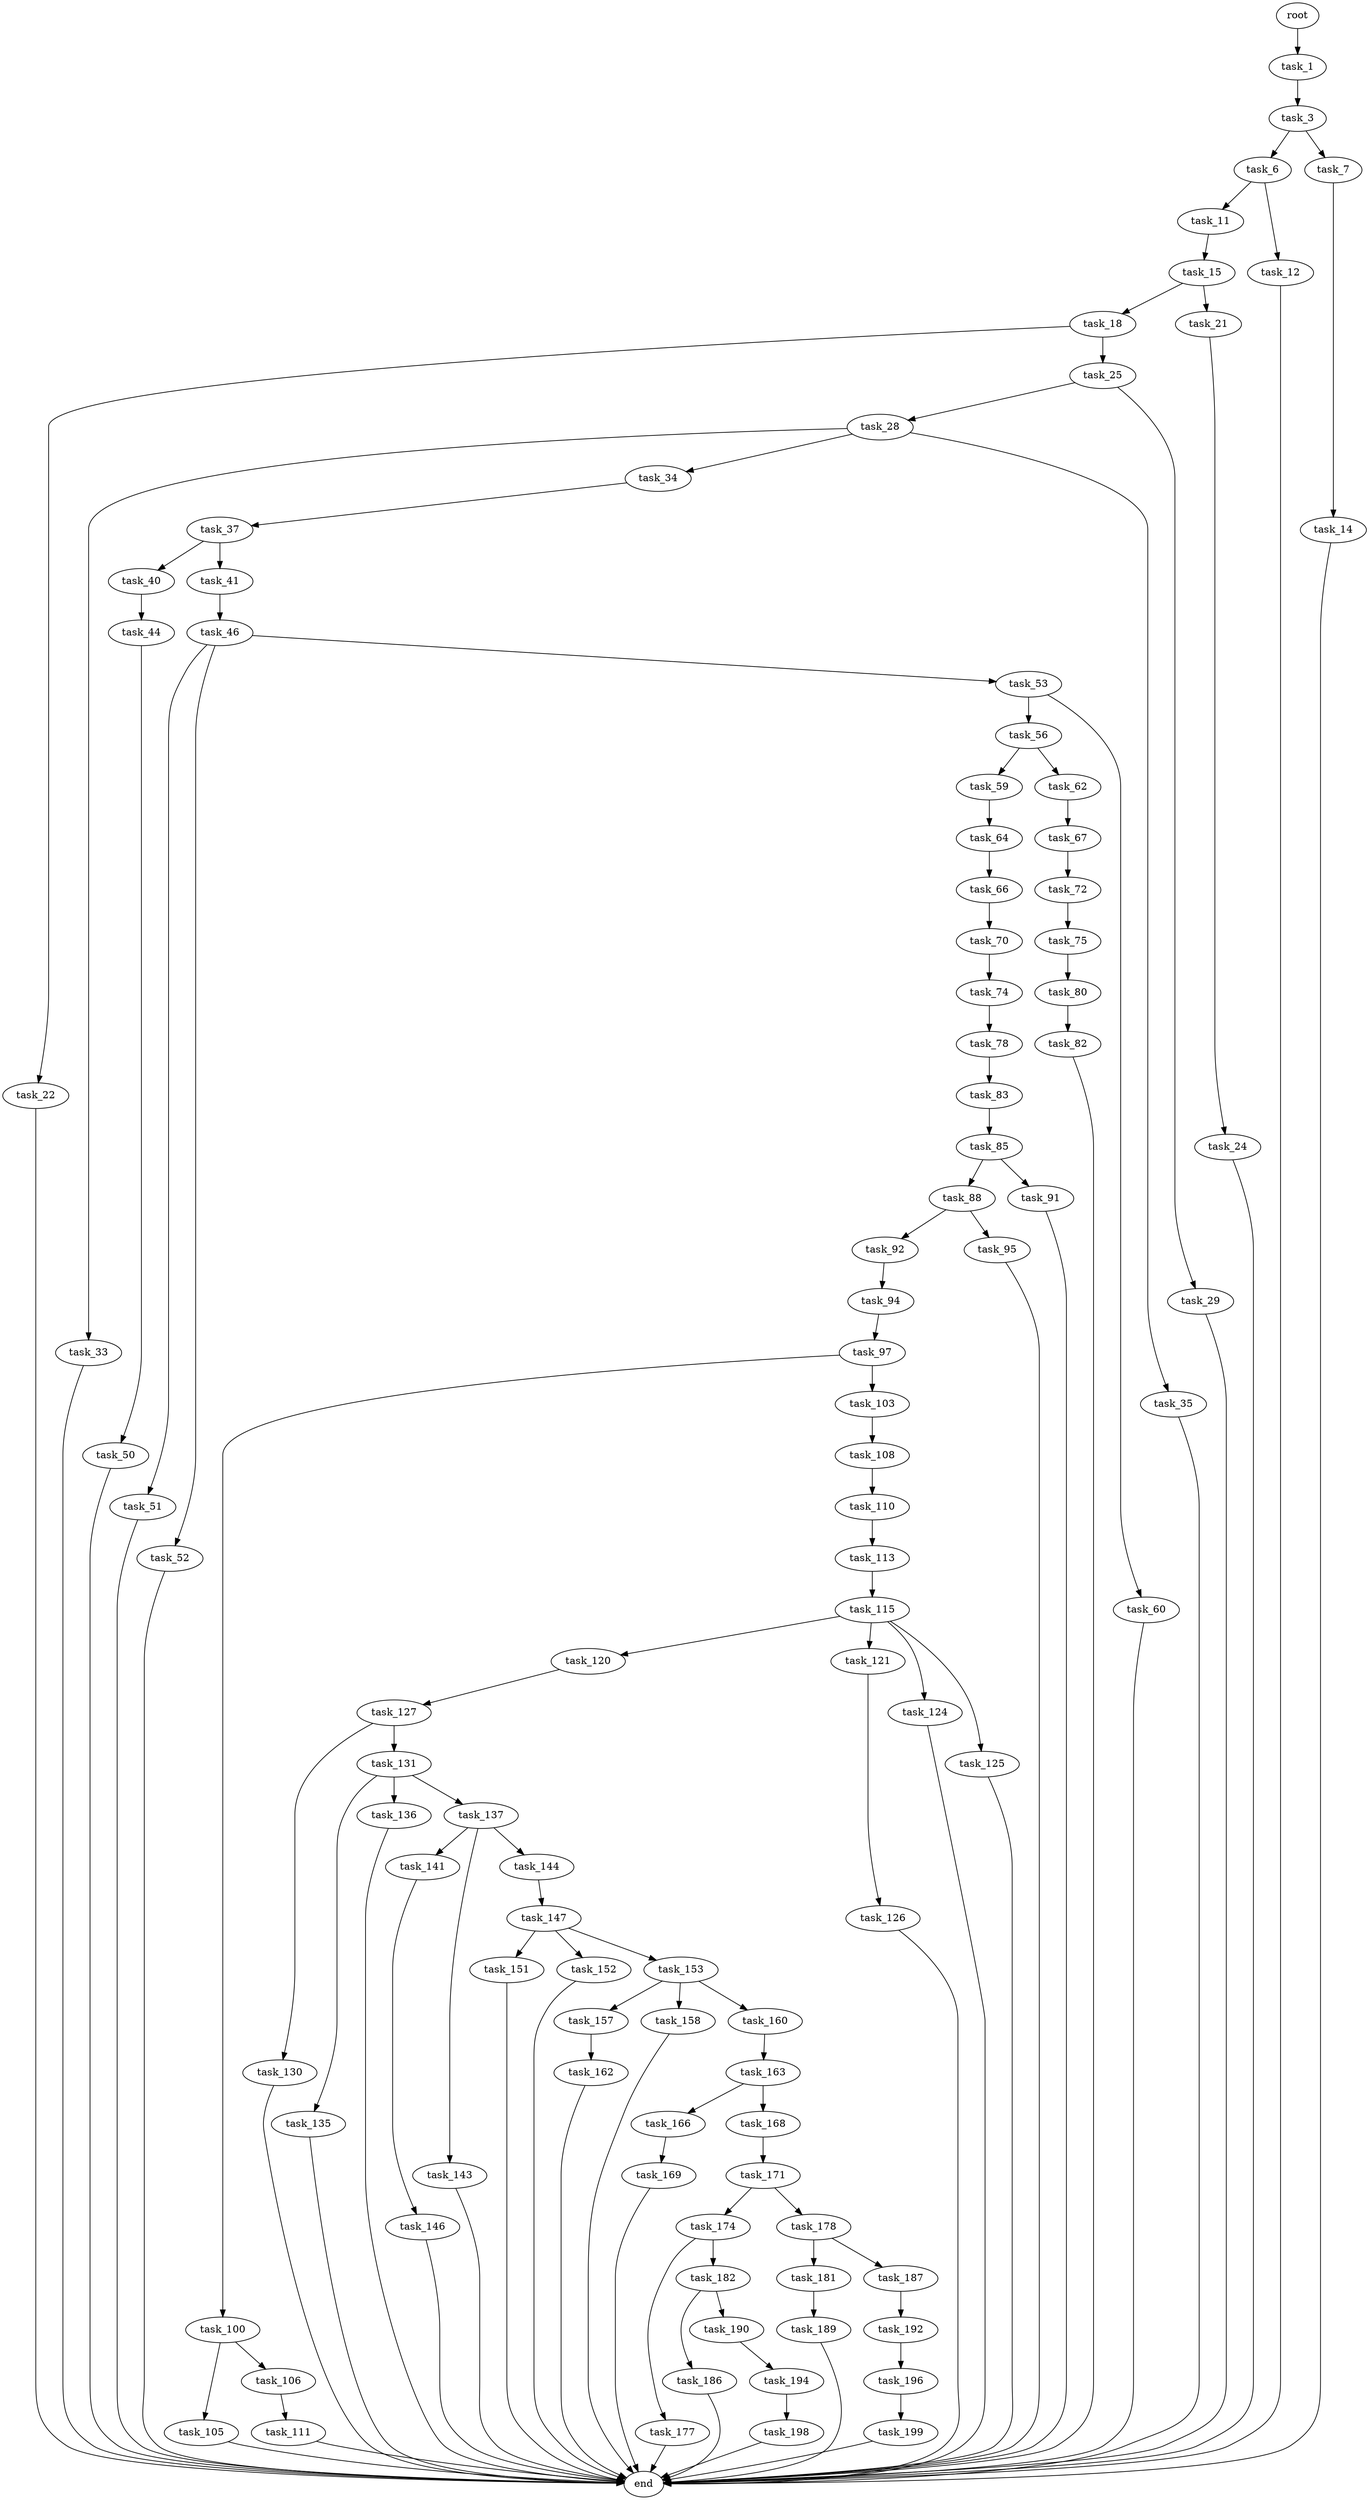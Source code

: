 digraph G {
  root [size="0.000000"];
  task_1 [size="1073741824000.000000"];
  task_3 [size="8589934592.000000"];
  task_6 [size="134217728000.000000"];
  task_7 [size="562993466839.000000"];
  task_11 [size="1289491451.000000"];
  task_12 [size="1128327198.000000"];
  task_14 [size="1073741824000.000000"];
  task_15 [size="4762187863.000000"];
  task_18 [size="782757789696.000000"];
  task_21 [size="28991029248.000000"];
  task_22 [size="8589934592.000000"];
  task_24 [size="549755813888.000000"];
  task_25 [size="28991029248.000000"];
  task_28 [size="522531572687.000000"];
  task_29 [size="83100985336.000000"];
  task_33 [size="4909543619.000000"];
  task_34 [size="5971742038.000000"];
  task_35 [size="368293445632.000000"];
  task_37 [size="1073741824000.000000"];
  task_40 [size="1073741824000.000000"];
  task_41 [size="131329167912.000000"];
  task_44 [size="12279928559.000000"];
  task_46 [size="187216709289.000000"];
  task_50 [size="47002778936.000000"];
  task_51 [size="34714281992.000000"];
  task_52 [size="1214422832.000000"];
  task_53 [size="23718332623.000000"];
  task_56 [size="807831254659.000000"];
  task_59 [size="1073741824000.000000"];
  task_60 [size="259381600248.000000"];
  task_62 [size="231928233984.000000"];
  task_64 [size="549755813888.000000"];
  task_66 [size="1073741824000.000000"];
  task_67 [size="231928233984.000000"];
  task_70 [size="81543266309.000000"];
  task_72 [size="31051047060.000000"];
  task_74 [size="368293445632.000000"];
  task_75 [size="1498273224.000000"];
  task_78 [size="46568344651.000000"];
  task_80 [size="47580740682.000000"];
  task_82 [size="605212619762.000000"];
  task_83 [size="2006962547.000000"];
  task_85 [size="30709475311.000000"];
  task_88 [size="782757789696.000000"];
  task_91 [size="267401631437.000000"];
  task_92 [size="1024780811972.000000"];
  task_94 [size="6648555368.000000"];
  task_95 [size="68719476736.000000"];
  task_97 [size="25822066621.000000"];
  task_100 [size="706038060082.000000"];
  task_103 [size="197841327083.000000"];
  task_105 [size="782757789696.000000"];
  task_106 [size="41821317724.000000"];
  task_108 [size="2760005412.000000"];
  task_110 [size="942805253217.000000"];
  task_111 [size="28991029248.000000"];
  task_113 [size="37328011690.000000"];
  task_115 [size="185664361059.000000"];
  task_120 [size="456849477577.000000"];
  task_121 [size="782757789696.000000"];
  task_124 [size="26629079089.000000"];
  task_125 [size="8454574880.000000"];
  task_126 [size="23187900237.000000"];
  task_127 [size="782757789696.000000"];
  task_130 [size="8589934592.000000"];
  task_131 [size="2703646683.000000"];
  task_135 [size="632031114750.000000"];
  task_136 [size="706844250765.000000"];
  task_137 [size="134217728000.000000"];
  task_141 [size="10490816581.000000"];
  task_143 [size="28991029248.000000"];
  task_144 [size="68719476736.000000"];
  task_146 [size="68719476736.000000"];
  task_147 [size="514497663619.000000"];
  task_151 [size="23808670034.000000"];
  task_152 [size="68719476736.000000"];
  task_153 [size="782757789696.000000"];
  task_157 [size="782757789696.000000"];
  task_158 [size="37682996540.000000"];
  task_160 [size="40460151653.000000"];
  task_162 [size="6032124559.000000"];
  task_163 [size="134217728000.000000"];
  task_166 [size="25121559626.000000"];
  task_168 [size="134217728000.000000"];
  task_169 [size="22785673601.000000"];
  task_171 [size="368293445632.000000"];
  task_174 [size="549755813888.000000"];
  task_177 [size="368293445632.000000"];
  task_178 [size="782757789696.000000"];
  task_181 [size="51294191204.000000"];
  task_182 [size="4086126171.000000"];
  task_186 [size="1791284705.000000"];
  task_187 [size="12436731158.000000"];
  task_189 [size="306652216695.000000"];
  task_190 [size="50242807827.000000"];
  task_192 [size="232630417616.000000"];
  task_194 [size="8589934592.000000"];
  task_196 [size="68719476736.000000"];
  task_198 [size="134217728000.000000"];
  task_199 [size="820912809683.000000"];
  end [size="0.000000"];

  root -> task_1 [size="1.000000"];
  task_1 -> task_3 [size="838860800.000000"];
  task_3 -> task_6 [size="33554432.000000"];
  task_3 -> task_7 [size="33554432.000000"];
  task_6 -> task_11 [size="209715200.000000"];
  task_6 -> task_12 [size="209715200.000000"];
  task_7 -> task_14 [size="411041792.000000"];
  task_11 -> task_15 [size="33554432.000000"];
  task_12 -> end [size="1.000000"];
  task_14 -> end [size="1.000000"];
  task_15 -> task_18 [size="75497472.000000"];
  task_15 -> task_21 [size="75497472.000000"];
  task_18 -> task_22 [size="679477248.000000"];
  task_18 -> task_25 [size="679477248.000000"];
  task_21 -> task_24 [size="75497472.000000"];
  task_22 -> end [size="1.000000"];
  task_24 -> end [size="1.000000"];
  task_25 -> task_28 [size="75497472.000000"];
  task_25 -> task_29 [size="75497472.000000"];
  task_28 -> task_33 [size="536870912.000000"];
  task_28 -> task_34 [size="536870912.000000"];
  task_28 -> task_35 [size="536870912.000000"];
  task_29 -> end [size="1.000000"];
  task_33 -> end [size="1.000000"];
  task_34 -> task_37 [size="411041792.000000"];
  task_35 -> end [size="1.000000"];
  task_37 -> task_40 [size="838860800.000000"];
  task_37 -> task_41 [size="838860800.000000"];
  task_40 -> task_44 [size="838860800.000000"];
  task_41 -> task_46 [size="134217728.000000"];
  task_44 -> task_50 [size="209715200.000000"];
  task_46 -> task_51 [size="411041792.000000"];
  task_46 -> task_52 [size="411041792.000000"];
  task_46 -> task_53 [size="411041792.000000"];
  task_50 -> end [size="1.000000"];
  task_51 -> end [size="1.000000"];
  task_52 -> end [size="1.000000"];
  task_53 -> task_56 [size="33554432.000000"];
  task_53 -> task_60 [size="33554432.000000"];
  task_56 -> task_59 [size="536870912.000000"];
  task_56 -> task_62 [size="536870912.000000"];
  task_59 -> task_64 [size="838860800.000000"];
  task_60 -> end [size="1.000000"];
  task_62 -> task_67 [size="301989888.000000"];
  task_64 -> task_66 [size="536870912.000000"];
  task_66 -> task_70 [size="838860800.000000"];
  task_67 -> task_72 [size="301989888.000000"];
  task_70 -> task_74 [size="75497472.000000"];
  task_72 -> task_75 [size="536870912.000000"];
  task_74 -> task_78 [size="411041792.000000"];
  task_75 -> task_80 [size="33554432.000000"];
  task_78 -> task_83 [size="838860800.000000"];
  task_80 -> task_82 [size="75497472.000000"];
  task_82 -> end [size="1.000000"];
  task_83 -> task_85 [size="134217728.000000"];
  task_85 -> task_88 [size="679477248.000000"];
  task_85 -> task_91 [size="679477248.000000"];
  task_88 -> task_92 [size="679477248.000000"];
  task_88 -> task_95 [size="679477248.000000"];
  task_91 -> end [size="1.000000"];
  task_92 -> task_94 [size="838860800.000000"];
  task_94 -> task_97 [size="209715200.000000"];
  task_95 -> end [size="1.000000"];
  task_97 -> task_100 [size="536870912.000000"];
  task_97 -> task_103 [size="536870912.000000"];
  task_100 -> task_105 [size="838860800.000000"];
  task_100 -> task_106 [size="838860800.000000"];
  task_103 -> task_108 [size="134217728.000000"];
  task_105 -> end [size="1.000000"];
  task_106 -> task_111 [size="838860800.000000"];
  task_108 -> task_110 [size="75497472.000000"];
  task_110 -> task_113 [size="838860800.000000"];
  task_111 -> end [size="1.000000"];
  task_113 -> task_115 [size="75497472.000000"];
  task_115 -> task_120 [size="209715200.000000"];
  task_115 -> task_121 [size="209715200.000000"];
  task_115 -> task_124 [size="209715200.000000"];
  task_115 -> task_125 [size="209715200.000000"];
  task_120 -> task_127 [size="679477248.000000"];
  task_121 -> task_126 [size="679477248.000000"];
  task_124 -> end [size="1.000000"];
  task_125 -> end [size="1.000000"];
  task_126 -> end [size="1.000000"];
  task_127 -> task_130 [size="679477248.000000"];
  task_127 -> task_131 [size="679477248.000000"];
  task_130 -> end [size="1.000000"];
  task_131 -> task_135 [size="75497472.000000"];
  task_131 -> task_136 [size="75497472.000000"];
  task_131 -> task_137 [size="75497472.000000"];
  task_135 -> end [size="1.000000"];
  task_136 -> end [size="1.000000"];
  task_137 -> task_141 [size="209715200.000000"];
  task_137 -> task_143 [size="209715200.000000"];
  task_137 -> task_144 [size="209715200.000000"];
  task_141 -> task_146 [size="411041792.000000"];
  task_143 -> end [size="1.000000"];
  task_144 -> task_147 [size="134217728.000000"];
  task_146 -> end [size="1.000000"];
  task_147 -> task_151 [size="411041792.000000"];
  task_147 -> task_152 [size="411041792.000000"];
  task_147 -> task_153 [size="411041792.000000"];
  task_151 -> end [size="1.000000"];
  task_152 -> end [size="1.000000"];
  task_153 -> task_157 [size="679477248.000000"];
  task_153 -> task_158 [size="679477248.000000"];
  task_153 -> task_160 [size="679477248.000000"];
  task_157 -> task_162 [size="679477248.000000"];
  task_158 -> end [size="1.000000"];
  task_160 -> task_163 [size="679477248.000000"];
  task_162 -> end [size="1.000000"];
  task_163 -> task_166 [size="209715200.000000"];
  task_163 -> task_168 [size="209715200.000000"];
  task_166 -> task_169 [size="33554432.000000"];
  task_168 -> task_171 [size="209715200.000000"];
  task_169 -> end [size="1.000000"];
  task_171 -> task_174 [size="411041792.000000"];
  task_171 -> task_178 [size="411041792.000000"];
  task_174 -> task_177 [size="536870912.000000"];
  task_174 -> task_182 [size="536870912.000000"];
  task_177 -> end [size="1.000000"];
  task_178 -> task_181 [size="679477248.000000"];
  task_178 -> task_187 [size="679477248.000000"];
  task_181 -> task_189 [size="134217728.000000"];
  task_182 -> task_186 [size="75497472.000000"];
  task_182 -> task_190 [size="75497472.000000"];
  task_186 -> end [size="1.000000"];
  task_187 -> task_192 [size="209715200.000000"];
  task_189 -> end [size="1.000000"];
  task_190 -> task_194 [size="75497472.000000"];
  task_192 -> task_196 [size="209715200.000000"];
  task_194 -> task_198 [size="33554432.000000"];
  task_196 -> task_199 [size="134217728.000000"];
  task_198 -> end [size="1.000000"];
  task_199 -> end [size="1.000000"];
}
